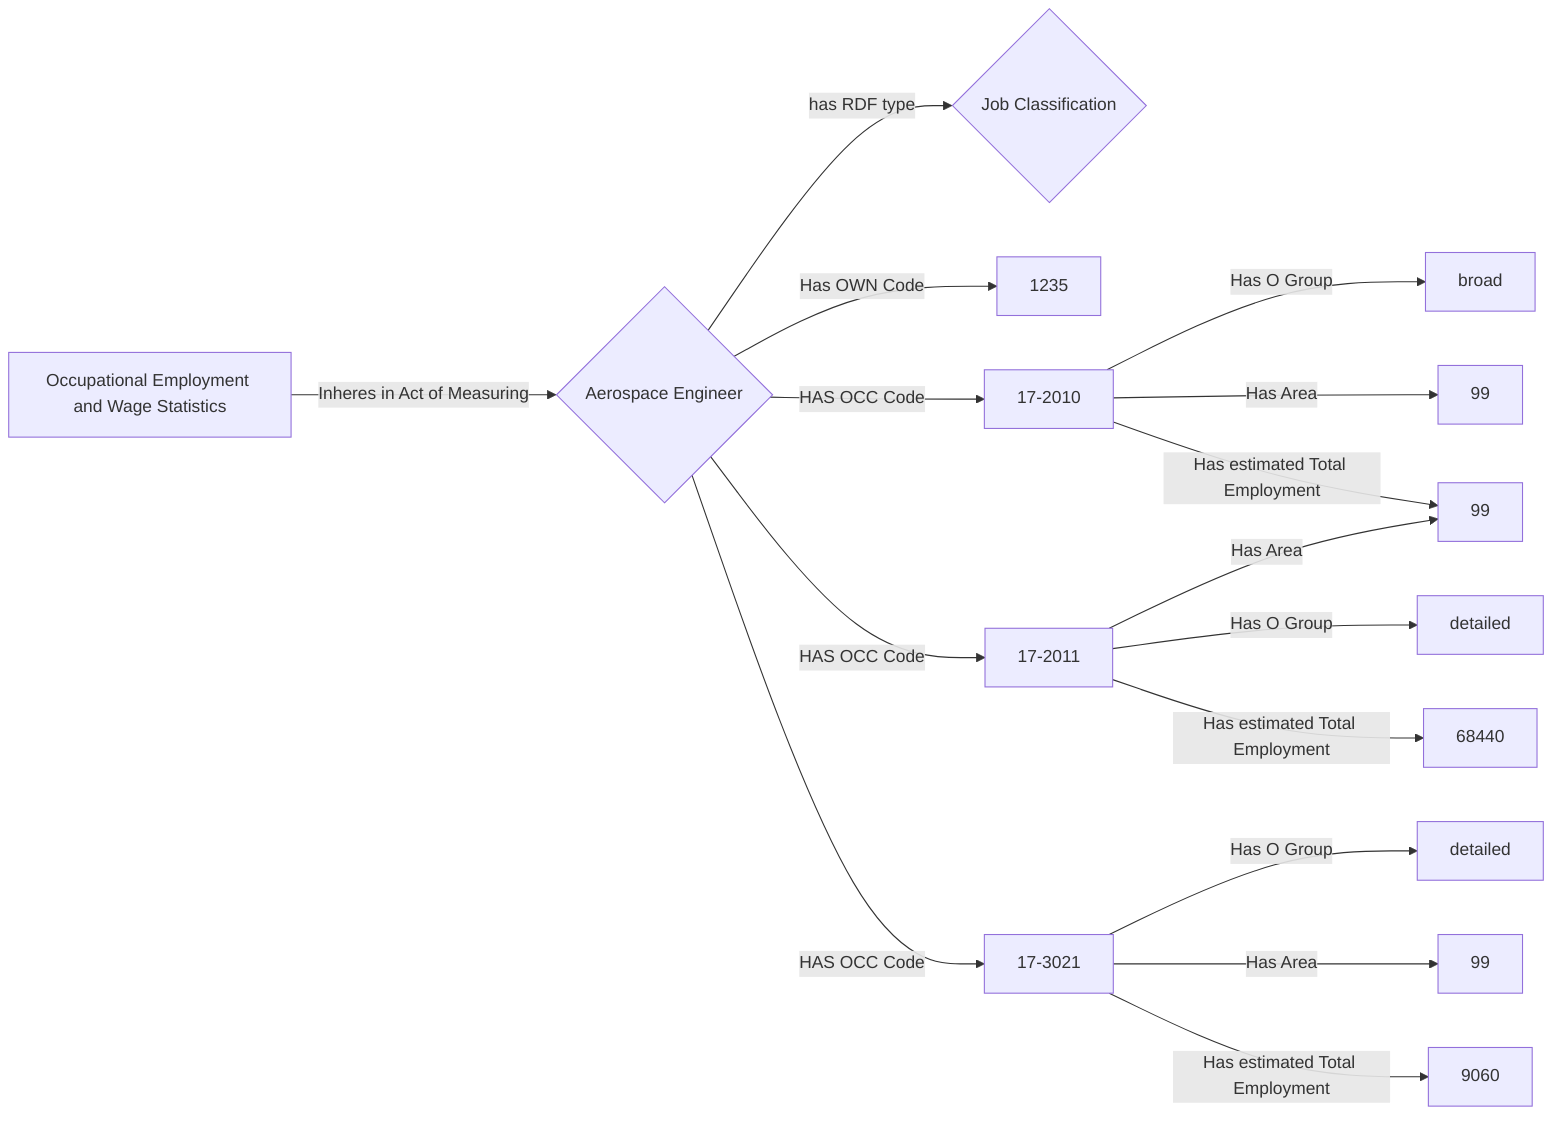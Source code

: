 flowchart LR
A{Aerospace Engineer}-->|has RDF type|B{Job Classification}
A-->|Has OWN Code|C[1235]
A-->|HAS OCC Code|D[17-2010]
D-->|Has O Group|G[broad]
D-->|Has Area|J[99]
D-->|Has estimated Total Employment|K[68440]

A-->|HAS OCC Code|E[17-2011]
E-->|Has O Group|H[detailed]
E-->|Has Area|K[99]
E-->|Has estimated Total Employment|M[68440]

A-->|HAS OCC Code|F[17-3021]
F-->|Has O Group|I[detailed]
F-->|Has Area|L[99]
F-->|Has estimated Total Employment|N[9060]

O[Occupational Employment and Wage Statistics]-->|Inheres in Act of Measuring|A